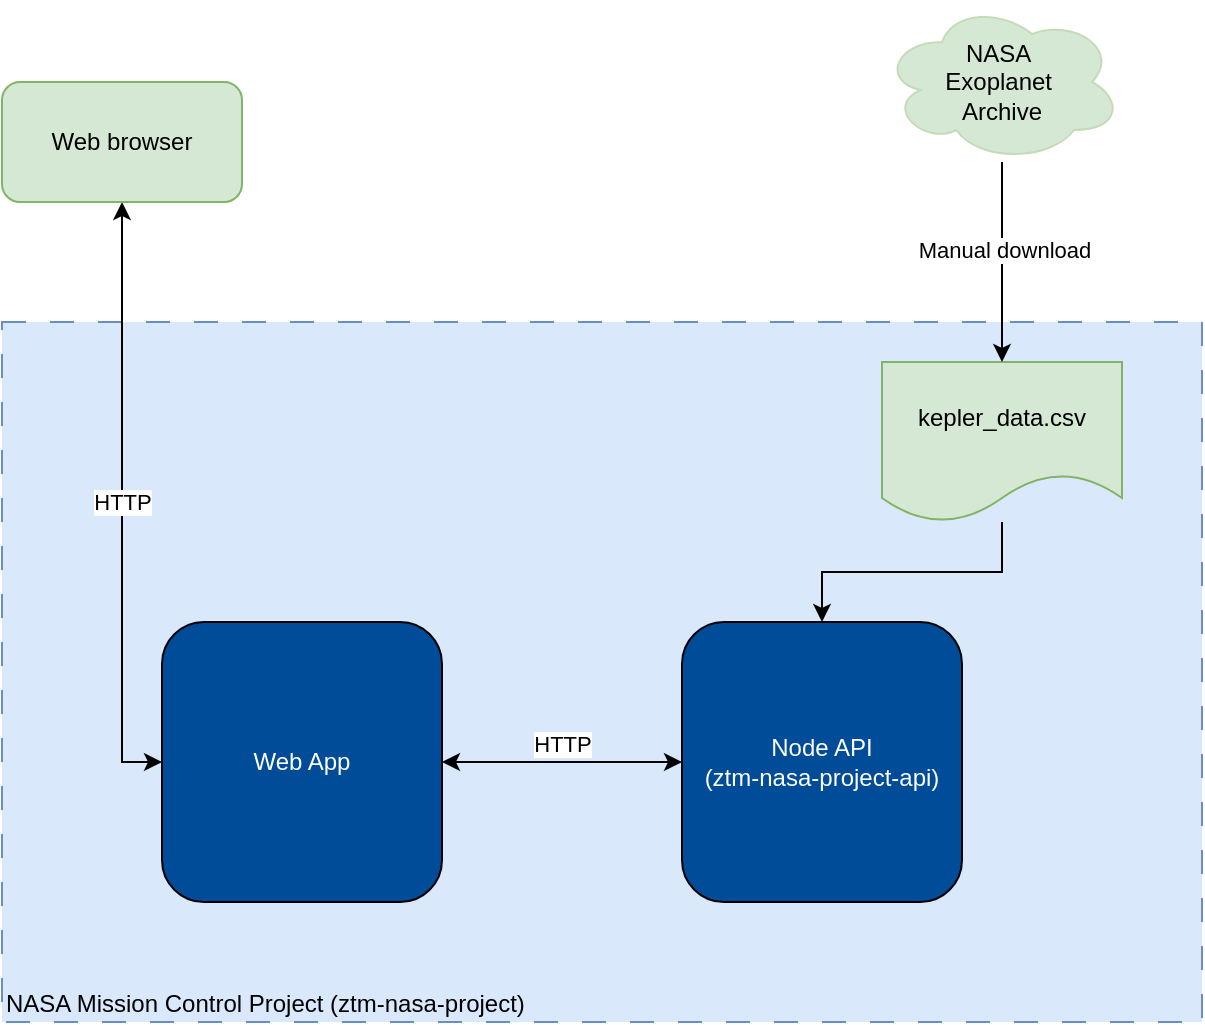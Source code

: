 <mxfile version="23.1.2" type="device">
  <diagram name="Page-1" id="chT94DsUAOmHUc2Onf3k">
    <mxGraphModel dx="1434" dy="746" grid="1" gridSize="10" guides="1" tooltips="1" connect="1" arrows="1" fold="1" page="1" pageScale="1" pageWidth="1600" pageHeight="900" math="0" shadow="0">
      <root>
        <mxCell id="0" />
        <mxCell id="1" parent="0" />
        <mxCell id="pkFO_bWxdBJQIbptbmhE-4" value="&lt;div&gt;NASA Mission Control Project (ztm-nasa-project)&lt;br&gt;&lt;/div&gt;" style="rounded=0;whiteSpace=wrap;html=1;fillStyle=auto;dashed=1;align=left;verticalAlign=bottom;dashPattern=12 12;fillColor=#dae8fc;strokeColor=#6c8ebf;" parent="1" vertex="1">
          <mxGeometry x="360" y="200" width="600" height="350" as="geometry" />
        </mxCell>
        <mxCell id="pkFO_bWxdBJQIbptbmhE-3" value="&lt;div&gt;HTTP&lt;/div&gt;" style="edgeStyle=orthogonalEdgeStyle;rounded=0;orthogonalLoop=1;jettySize=auto;html=1;entryX=0;entryY=0.5;entryDx=0;entryDy=0;verticalAlign=bottom;startArrow=classic;startFill=1;" parent="1" source="pkFO_bWxdBJQIbptbmhE-1" target="pkFO_bWxdBJQIbptbmhE-2" edge="1">
          <mxGeometry relative="1" as="geometry" />
        </mxCell>
        <mxCell id="pkFO_bWxdBJQIbptbmhE-1" value="&lt;div&gt;Web App&lt;/div&gt;" style="whiteSpace=wrap;html=1;aspect=fixed;fillColor=#004C99;fontColor=#FFFFFF;rounded=1;" parent="1" vertex="1">
          <mxGeometry x="440" y="350" width="140" height="140" as="geometry" />
        </mxCell>
        <mxCell id="pkFO_bWxdBJQIbptbmhE-2" value="&lt;div&gt;Node API&lt;/div&gt;&lt;div&gt;(ztm-nasa-project-api)&lt;br&gt;&lt;/div&gt;" style="whiteSpace=wrap;html=1;aspect=fixed;fillColor=#004C99;fontColor=#FFFFFF;rounded=1;" parent="1" vertex="1">
          <mxGeometry x="700" y="350" width="140" height="140" as="geometry" />
        </mxCell>
        <mxCell id="vY2mP02v5l_sr8Ca62YI-3" value="&lt;div&gt;HTTP&lt;/div&gt;" style="edgeStyle=orthogonalEdgeStyle;rounded=0;orthogonalLoop=1;jettySize=auto;html=1;entryX=0;entryY=0.5;entryDx=0;entryDy=0;strokeColor=default;startArrow=classic;startFill=1;" edge="1" parent="1" source="vY2mP02v5l_sr8Ca62YI-2" target="pkFO_bWxdBJQIbptbmhE-1">
          <mxGeometry relative="1" as="geometry" />
        </mxCell>
        <mxCell id="vY2mP02v5l_sr8Ca62YI-2" value="Web browser" style="rounded=1;whiteSpace=wrap;html=1;fillColor=#d5e8d4;strokeColor=#82b366;" vertex="1" parent="1">
          <mxGeometry x="360" y="80" width="120" height="60" as="geometry" />
        </mxCell>
        <mxCell id="vY2mP02v5l_sr8Ca62YI-5" style="edgeStyle=orthogonalEdgeStyle;rounded=0;orthogonalLoop=1;jettySize=auto;html=1;entryX=0.5;entryY=0;entryDx=0;entryDy=0;" edge="1" parent="1" source="vY2mP02v5l_sr8Ca62YI-4" target="pkFO_bWxdBJQIbptbmhE-2">
          <mxGeometry relative="1" as="geometry" />
        </mxCell>
        <mxCell id="vY2mP02v5l_sr8Ca62YI-4" value="kepler_data.csv" style="shape=document;whiteSpace=wrap;html=1;boundedLbl=1;fillColor=#d5e8d4;strokeColor=#82b366;" vertex="1" parent="1">
          <mxGeometry x="800" y="220" width="120" height="80" as="geometry" />
        </mxCell>
        <mxCell id="vY2mP02v5l_sr8Ca62YI-7" style="edgeStyle=orthogonalEdgeStyle;rounded=0;orthogonalLoop=1;jettySize=auto;html=1;" edge="1" parent="1" source="vY2mP02v5l_sr8Ca62YI-6" target="vY2mP02v5l_sr8Ca62YI-4">
          <mxGeometry relative="1" as="geometry" />
        </mxCell>
        <mxCell id="vY2mP02v5l_sr8Ca62YI-8" value="Manual download" style="edgeLabel;html=1;align=center;verticalAlign=middle;resizable=0;points=[];" vertex="1" connectable="0" parent="vY2mP02v5l_sr8Ca62YI-7">
          <mxGeometry x="-0.127" y="1" relative="1" as="geometry">
            <mxPoint as="offset" />
          </mxGeometry>
        </mxCell>
        <mxCell id="vY2mP02v5l_sr8Ca62YI-6" value="&lt;div&gt;NASA&amp;nbsp;&lt;/div&gt;&lt;div&gt;Exoplanet&amp;nbsp;&lt;/div&gt;&lt;div&gt;Archive&lt;/div&gt;" style="ellipse;shape=cloud;whiteSpace=wrap;html=1;fillColor=#d5e8d4;strokeColor=#c5dbb7;" vertex="1" parent="1">
          <mxGeometry x="800" y="40" width="120" height="80" as="geometry" />
        </mxCell>
      </root>
    </mxGraphModel>
  </diagram>
</mxfile>
